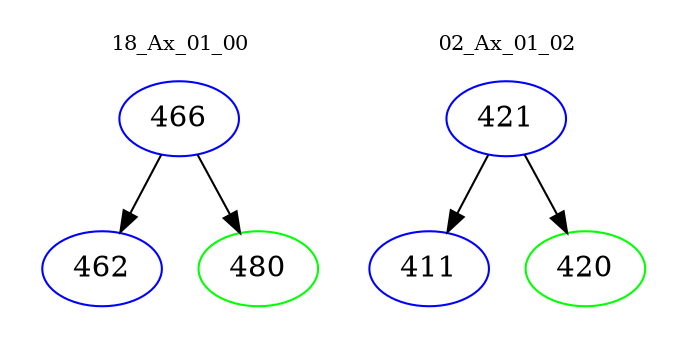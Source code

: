 digraph{
subgraph cluster_0 {
color = white
label = "18_Ax_01_00";
fontsize=10;
T0_466 [label="466", color="blue"]
T0_466 -> T0_462 [color="black"]
T0_462 [label="462", color="blue"]
T0_466 -> T0_480 [color="black"]
T0_480 [label="480", color="green"]
}
subgraph cluster_1 {
color = white
label = "02_Ax_01_02";
fontsize=10;
T1_421 [label="421", color="blue"]
T1_421 -> T1_411 [color="black"]
T1_411 [label="411", color="blue"]
T1_421 -> T1_420 [color="black"]
T1_420 [label="420", color="green"]
}
}
